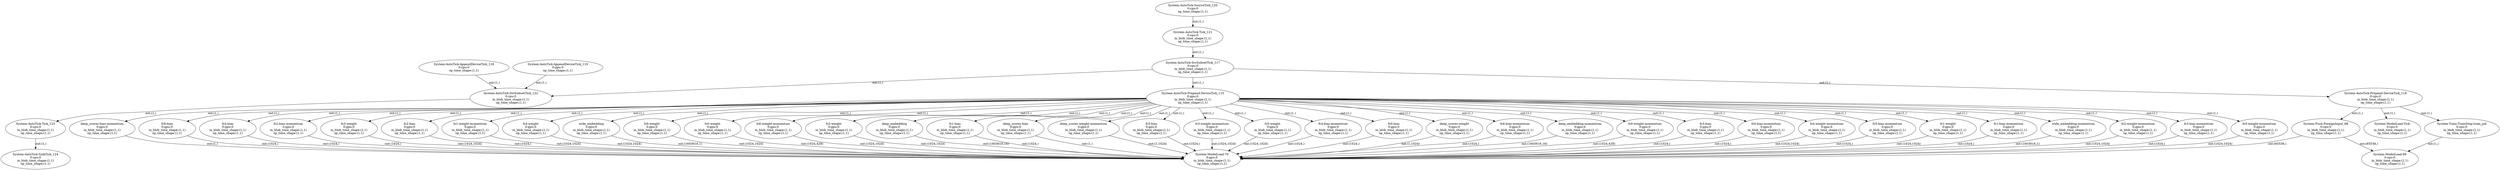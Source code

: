 digraph {
"8096" [label="System-Push-ForeignInput_68\n0:cpu:0\nin_blob_time_shape:(1,1)\nop_time_shape:(1,1)"]
"8097" [label="System-ModelLoad-Tick\n0:cpu:0\nin_blob_time_shape:(1,1)\nop_time_shape:(1,1)"]
"8098" [label="deep_scores-bias-momentum\n0:gpu:0\nin_blob_time_shape:(1,1)\nop_time_shape:(1,1)"]
"8099" [label="fc6-bias\n0:gpu:0\nin_blob_time_shape:(1,1)\nop_time_shape:(1,1)"]
"8100" [label="fc4-bias\n0:gpu:0\nin_blob_time_shape:(1,1)\nop_time_shape:(1,1)"]
"8101" [label="fc2-bias-momentum\n0:gpu:0\nin_blob_time_shape:(1,1)\nop_time_shape:(1,1)"]
"8102" [label="fc3-weight\n0:gpu:0\nin_blob_time_shape:(1,1)\nop_time_shape:(1,1)"]
"8103" [label="fc2-bias\n0:gpu:0\nin_blob_time_shape:(1,1)\nop_time_shape:(1,1)"]
"8104" [label="fc1-weight-momentum\n0:gpu:0\nin_blob_time_shape:(1,1)\nop_time_shape:(1,1)"]
"8105" [label="fc4-weight\n0:gpu:0\nin_blob_time_shape:(1,1)\nop_time_shape:(1,1)"]
"8106" [label="wide_embedding\n0:gpu:0\nin_blob_time_shape:(1,1)\nop_time_shape:(1,1)"]
"8107" [label="fc6-weight\n0:gpu:0\nin_blob_time_shape:(1,1)\nop_time_shape:(1,1)"]
"8108" [label="fc0-weight\n0:gpu:0\nin_blob_time_shape:(1,1)\nop_time_shape:(1,1)"]
"8109" [label="fc6-weight-momentum\n0:gpu:0\nin_blob_time_shape:(1,1)\nop_time_shape:(1,1)"]
"8110" [label="fc2-weight\n0:gpu:0\nin_blob_time_shape:(1,1)\nop_time_shape:(1,1)"]
"8111" [label="deep_embedding\n0:gpu:0\nin_blob_time_shape:(1,1)\nop_time_shape:(1,1)"]
"8112" [label="fc1-bias\n0:gpu:0\nin_blob_time_shape:(1,1)\nop_time_shape:(1,1)"]
"8113" [label="deep_scores-bias\n0:gpu:0\nin_blob_time_shape:(1,1)\nop_time_shape:(1,1)"]
"8114" [label="System-Train-TrainStep-train_job\n0:cpu:0\nin_blob_time_shape:(1,1)\nop_time_shape:(1,1)"]
"8115" [label="deep_scores-weight-momentum\n0:gpu:0\nin_blob_time_shape:(1,1)\nop_time_shape:(1,1)"]
"8116" [label="fc5-bias\n0:gpu:0\nin_blob_time_shape:(1,1)\nop_time_shape:(1,1)"]
"8117" [label="fc3-weight-momentum\n0:gpu:0\nin_blob_time_shape:(1,1)\nop_time_shape:(1,1)"]
"8118" [label="fc5-weight\n0:gpu:0\nin_blob_time_shape:(1,1)\nop_time_shape:(1,1)"]
"8119" [label="fc4-bias-momentum\n0:gpu:0\nin_blob_time_shape:(1,1)\nop_time_shape:(1,1)"]
"8120" [label="fc0-bias\n0:gpu:0\nin_blob_time_shape:(1,1)\nop_time_shape:(1,1)"]
"8121" [label="deep_scores-weight\n0:gpu:0\nin_blob_time_shape:(1,1)\nop_time_shape:(1,1)"]
"8122" [label="fc6-bias-momentum\n0:gpu:0\nin_blob_time_shape:(1,1)\nop_time_shape:(1,1)"]
"8123" [label="deep_embedding-momentum\n0:gpu:0\nin_blob_time_shape:(1,1)\nop_time_shape:(1,1)"]
"8124" [label="fc0-weight-momentum\n0:gpu:0\nin_blob_time_shape:(1,1)\nop_time_shape:(1,1)"]
"8125" [label="fc3-bias\n0:gpu:0\nin_blob_time_shape:(1,1)\nop_time_shape:(1,1)"]
"8126" [label="fc0-bias-momentum\n0:gpu:0\nin_blob_time_shape:(1,1)\nop_time_shape:(1,1)"]
"8127" [label="fc4-weight-momentum\n0:gpu:0\nin_blob_time_shape:(1,1)\nop_time_shape:(1,1)"]
"8128" [label="fc5-bias-momentum\n0:gpu:0\nin_blob_time_shape:(1,1)\nop_time_shape:(1,1)"]
"8129" [label="fc1-weight\n0:gpu:0\nin_blob_time_shape:(1,1)\nop_time_shape:(1,1)"]
"8130" [label="fc1-bias-momentum\n0:gpu:0\nin_blob_time_shape:(1,1)\nop_time_shape:(1,1)"]
"8131" [label="wide_embedding-momentum\n0:gpu:0\nin_blob_time_shape:(1,1)\nop_time_shape:(1,1)"]
"8132" [label="fc2-weight-momentum\n0:gpu:0\nin_blob_time_shape:(1,1)\nop_time_shape:(1,1)"]
"8133" [label="fc3-bias-momentum\n0:gpu:0\nin_blob_time_shape:(1,1)\nop_time_shape:(1,1)"]
"8134" [label="fc5-weight-momentum\n0:gpu:0\nin_blob_time_shape:(1,1)\nop_time_shape:(1,1)"]
"8135" [label="System-ModelLoad-69\n0:cpu:0\nin_blob_time_shape:(1,1)\nop_time_shape:(1,1)"]
"8136" [label="System-ModelLoad-70\n0:gpu:0\nin_blob_time_shape:(1,1)\nop_time_shape:(1,1)"]
"8137" [label="System-AutoTick-Prepend-DeviceTick_115\n0:gpu:0\nin_blob_time_shape:(1,1)\nop_time_shape:(1,1)"]
"8138" [label="System-AutoTick-Prepend-DeviceTick_116\n0:cpu:0\nin_blob_time_shape:(1,1)\nop_time_shape:(1,1)"]
"8139" [label="System-AutoTick-SrcSubsetTick_117\n0:cpu:0\nin_blob_time_shape:(1,1)\nop_time_shape:(1,1)"]
"8140" [label="System-AutoTick-AppendDeviceTick_118\n0:cpu:0\nop_time_shape:(1,1)"]
"8141" [label="System-AutoTick-AppendDeviceTick_119\n0:gpu:0\nop_time_shape:(1,1)"]
"8142" [label="System-AutoTick-SourceTick_120\n0:cpu:0\nop_time_shape:(1,1)"]
"8143" [label="System-AutoTick-Tick_121\n0:cpu:0\nin_blob_time_shape:(1,1)\nop_time_shape:(1,1)"]
"8144" [label="System-AutoTick-DstSubsetTick_122\n0:cpu:0\nin_blob_time_shape:(1,1)\nop_time_shape:(1,1)"]
"8145" [label="System-AutoTick-Tick_123\n0:cpu:0\nin_blob_time_shape:(1,1)\nop_time_shape:(1,1)"]
"8146" [label="System-AutoTick-SinkTick_124\n0:cpu:0\nin_blob_time_shape:(1,1)\nop_time_shape:(1,1)"]
"8138" -> "8096"[label="out:(1,)"];
"8138" -> "8097"[label="out:(1,)"];
"8137" -> "8098"[label="out:(1,)"];
"8137" -> "8099"[label="out:(1,)"];
"8137" -> "8100"[label="out:(1,)"];
"8137" -> "8101"[label="out:(1,)"];
"8137" -> "8102"[label="out:(1,)"];
"8137" -> "8103"[label="out:(1,)"];
"8137" -> "8104"[label="out:(1,)"];
"8137" -> "8105"[label="out:(1,)"];
"8137" -> "8106"[label="out:(1,)"];
"8137" -> "8107"[label="out:(1,)"];
"8137" -> "8108"[label="out:(1,)"];
"8137" -> "8109"[label="out:(1,)"];
"8137" -> "8110"[label="out:(1,)"];
"8137" -> "8111"[label="out:(1,)"];
"8137" -> "8112"[label="out:(1,)"];
"8137" -> "8113"[label="out:(1,)"];
"8138" -> "8114"[label="out:(1,)"];
"8137" -> "8115"[label="out:(1,)"];
"8137" -> "8116"[label="out:(1,)"];
"8137" -> "8117"[label="out:(1,)"];
"8137" -> "8118"[label="out:(1,)"];
"8137" -> "8119"[label="out:(1,)"];
"8137" -> "8120"[label="out:(1,)"];
"8137" -> "8121"[label="out:(1,)"];
"8137" -> "8122"[label="out:(1,)"];
"8137" -> "8123"[label="out:(1,)"];
"8137" -> "8124"[label="out:(1,)"];
"8137" -> "8125"[label="out:(1,)"];
"8137" -> "8126"[label="out:(1,)"];
"8137" -> "8127"[label="out:(1,)"];
"8137" -> "8128"[label="out:(1,)"];
"8137" -> "8129"[label="out:(1,)"];
"8137" -> "8130"[label="out:(1,)"];
"8137" -> "8131"[label="out:(1,)"];
"8137" -> "8132"[label="out:(1,)"];
"8137" -> "8133"[label="out:(1,)"];
"8137" -> "8134"[label="out:(1,)"];
"8114" -> "8135"[label="out:(1,)"];
"8096" -> "8135"[label="out:(65536,)"];
"8134" -> "8136"[label="out:(1024,1024)"];
"8112" -> "8136"[label="out:(1024,)"];
"8111" -> "8136"[label="out:(1603616,16)"];
"8113" -> "8136"[label="out:(1,)"];
"8115" -> "8136"[label="out:(1,1024)"];
"8110" -> "8136"[label="out:(1024,1024)"];
"8109" -> "8136"[label="out:(1024,1024)"];
"8108" -> "8136"[label="out:(1024,429)"];
"8107" -> "8136"[label="out:(1024,1024)"];
"8104" -> "8136"[label="out:(1024,1024)"];
"8103" -> "8136"[label="out:(1024,)"];
"8106" -> "8136"[label="out:(1603616,1)"];
"8105" -> "8136"[label="out:(1024,1024)"];
"8101" -> "8136"[label="out:(1024,)"];
"8098" -> "8136"[label="out:(1,)"];
"8099" -> "8136"[label="out:(1024,)"];
"8096" -> "8136"[label="out:(65536,)"];
"8100" -> "8136"[label="out:(1024,)"];
"8102" -> "8136"[label="out:(1024,1024)"];
"8116" -> "8136"[label="out:(1024,)"];
"8117" -> "8136"[label="out:(1024,1024)"];
"8118" -> "8136"[label="out:(1024,1024)"];
"8119" -> "8136"[label="out:(1024,)"];
"8120" -> "8136"[label="out:(1024,)"];
"8121" -> "8136"[label="out:(1,1024)"];
"8122" -> "8136"[label="out:(1024,)"];
"8123" -> "8136"[label="out:(1603616,16)"];
"8124" -> "8136"[label="out:(1024,429)"];
"8125" -> "8136"[label="out:(1024,)"];
"8126" -> "8136"[label="out:(1024,)"];
"8127" -> "8136"[label="out:(1024,1024)"];
"8128" -> "8136"[label="out:(1024,)"];
"8129" -> "8136"[label="out:(1024,1024)"];
"8130" -> "8136"[label="out:(1024,)"];
"8131" -> "8136"[label="out:(1603616,1)"];
"8132" -> "8136"[label="out:(1024,1024)"];
"8133" -> "8136"[label="out:(1024,)"];
"8139" -> "8137"[label="out:(1,)"];
"8139" -> "8138"[label="out:(1,)"];
"8143" -> "8139"[label="out:(1,)"];
"8142" -> "8143"[label="out:(1,)"];
"8140" -> "8144"[label="out:(1,)"];
"8139" -> "8144"[label="out:(1,)"];
"8141" -> "8144"[label="out:(1,)"];
"8144" -> "8145"[label="out:(1,)"];
"8145" -> "8146"[label="out:(1,)"];
}
